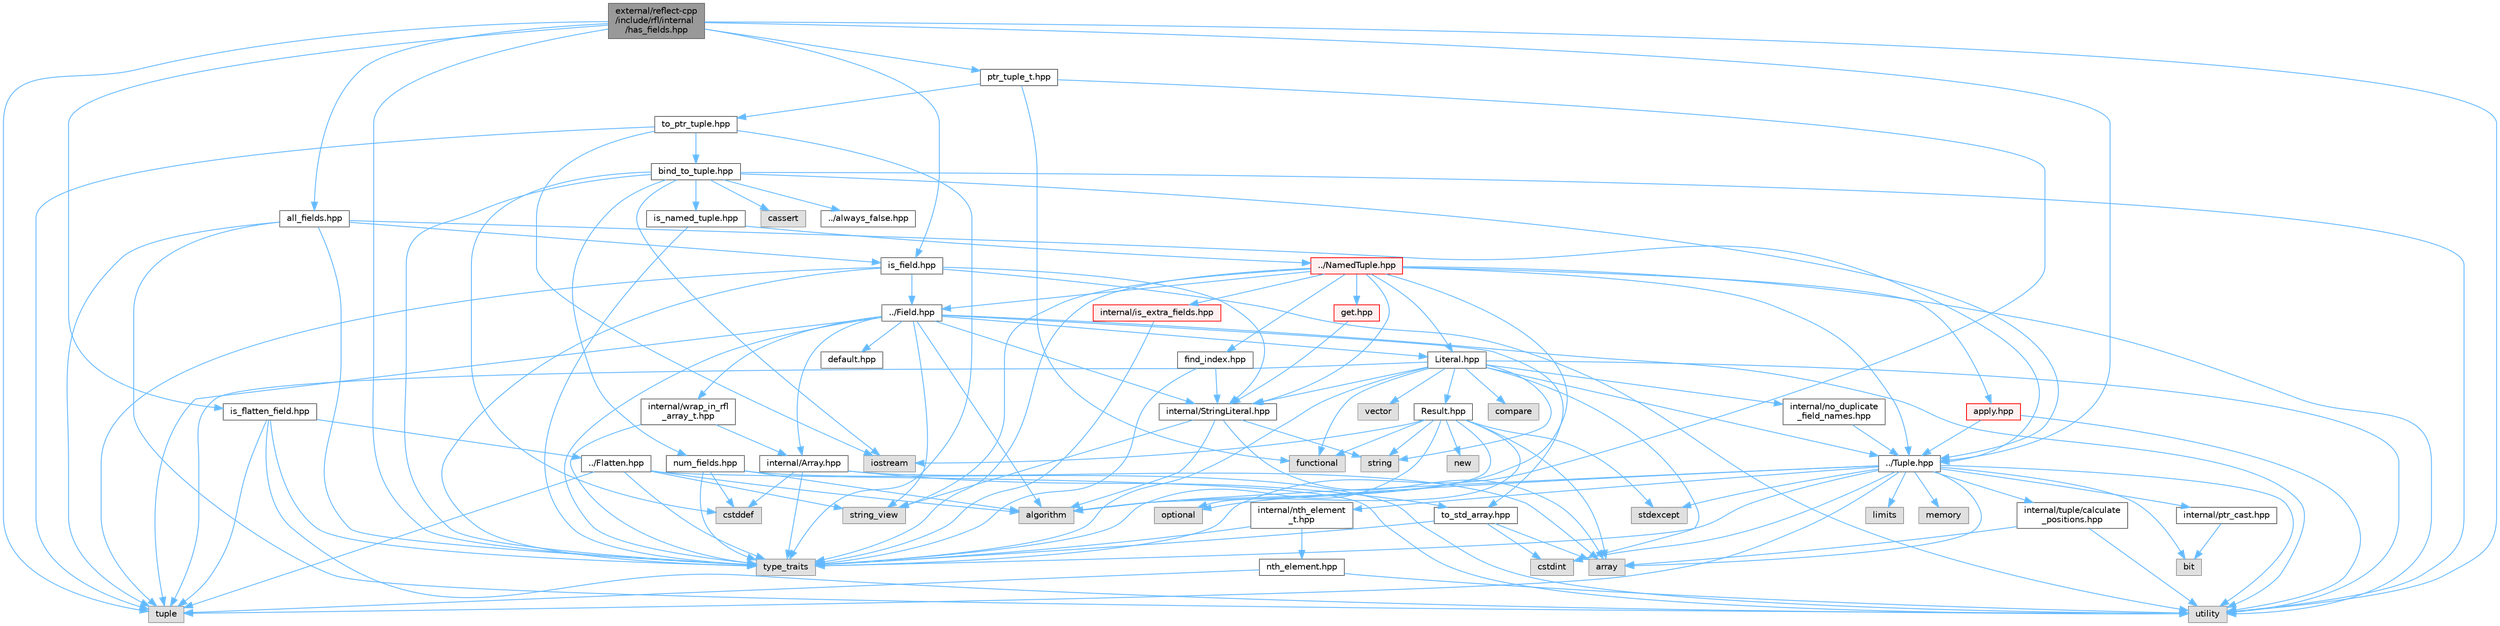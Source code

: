 digraph "external/reflect-cpp/include/rfl/internal/has_fields.hpp"
{
 // LATEX_PDF_SIZE
  bgcolor="transparent";
  edge [fontname=Helvetica,fontsize=10,labelfontname=Helvetica,labelfontsize=10];
  node [fontname=Helvetica,fontsize=10,shape=box,height=0.2,width=0.4];
  Node1 [id="Node000001",label="external/reflect-cpp\l/include/rfl/internal\l/has_fields.hpp",height=0.2,width=0.4,color="gray40", fillcolor="grey60", style="filled", fontcolor="black",tooltip=" "];
  Node1 -> Node2 [id="edge1_Node000001_Node000002",color="steelblue1",style="solid",tooltip=" "];
  Node2 [id="Node000002",label="tuple",height=0.2,width=0.4,color="grey60", fillcolor="#E0E0E0", style="filled",tooltip=" "];
  Node1 -> Node3 [id="edge2_Node000001_Node000003",color="steelblue1",style="solid",tooltip=" "];
  Node3 [id="Node000003",label="type_traits",height=0.2,width=0.4,color="grey60", fillcolor="#E0E0E0", style="filled",tooltip=" "];
  Node1 -> Node4 [id="edge3_Node000001_Node000004",color="steelblue1",style="solid",tooltip=" "];
  Node4 [id="Node000004",label="utility",height=0.2,width=0.4,color="grey60", fillcolor="#E0E0E0", style="filled",tooltip=" "];
  Node1 -> Node5 [id="edge4_Node000001_Node000005",color="steelblue1",style="solid",tooltip=" "];
  Node5 [id="Node000005",label="../Tuple.hpp",height=0.2,width=0.4,color="grey40", fillcolor="white", style="filled",URL="$_tuple_8hpp.html",tooltip=" "];
  Node5 -> Node6 [id="edge5_Node000005_Node000006",color="steelblue1",style="solid",tooltip=" "];
  Node6 [id="Node000006",label="algorithm",height=0.2,width=0.4,color="grey60", fillcolor="#E0E0E0", style="filled",tooltip=" "];
  Node5 -> Node7 [id="edge6_Node000005_Node000007",color="steelblue1",style="solid",tooltip=" "];
  Node7 [id="Node000007",label="array",height=0.2,width=0.4,color="grey60", fillcolor="#E0E0E0", style="filled",tooltip=" "];
  Node5 -> Node8 [id="edge7_Node000005_Node000008",color="steelblue1",style="solid",tooltip=" "];
  Node8 [id="Node000008",label="bit",height=0.2,width=0.4,color="grey60", fillcolor="#E0E0E0", style="filled",tooltip=" "];
  Node5 -> Node9 [id="edge8_Node000005_Node000009",color="steelblue1",style="solid",tooltip=" "];
  Node9 [id="Node000009",label="cstdint",height=0.2,width=0.4,color="grey60", fillcolor="#E0E0E0", style="filled",tooltip=" "];
  Node5 -> Node10 [id="edge9_Node000005_Node000010",color="steelblue1",style="solid",tooltip=" "];
  Node10 [id="Node000010",label="limits",height=0.2,width=0.4,color="grey60", fillcolor="#E0E0E0", style="filled",tooltip=" "];
  Node5 -> Node11 [id="edge10_Node000005_Node000011",color="steelblue1",style="solid",tooltip=" "];
  Node11 [id="Node000011",label="memory",height=0.2,width=0.4,color="grey60", fillcolor="#E0E0E0", style="filled",tooltip=" "];
  Node5 -> Node12 [id="edge11_Node000005_Node000012",color="steelblue1",style="solid",tooltip=" "];
  Node12 [id="Node000012",label="optional",height=0.2,width=0.4,color="grey60", fillcolor="#E0E0E0", style="filled",tooltip=" "];
  Node5 -> Node13 [id="edge12_Node000005_Node000013",color="steelblue1",style="solid",tooltip=" "];
  Node13 [id="Node000013",label="stdexcept",height=0.2,width=0.4,color="grey60", fillcolor="#E0E0E0", style="filled",tooltip=" "];
  Node5 -> Node2 [id="edge13_Node000005_Node000002",color="steelblue1",style="solid",tooltip=" "];
  Node5 -> Node3 [id="edge14_Node000005_Node000003",color="steelblue1",style="solid",tooltip=" "];
  Node5 -> Node4 [id="edge15_Node000005_Node000004",color="steelblue1",style="solid",tooltip=" "];
  Node5 -> Node14 [id="edge16_Node000005_Node000014",color="steelblue1",style="solid",tooltip=" "];
  Node14 [id="Node000014",label="internal/nth_element\l_t.hpp",height=0.2,width=0.4,color="grey40", fillcolor="white", style="filled",URL="$nth__element__t_8hpp.html",tooltip=" "];
  Node14 -> Node3 [id="edge17_Node000014_Node000003",color="steelblue1",style="solid",tooltip=" "];
  Node14 -> Node15 [id="edge18_Node000014_Node000015",color="steelblue1",style="solid",tooltip=" "];
  Node15 [id="Node000015",label="nth_element.hpp",height=0.2,width=0.4,color="grey40", fillcolor="white", style="filled",URL="$nth__element_8hpp.html",tooltip=" "];
  Node15 -> Node2 [id="edge19_Node000015_Node000002",color="steelblue1",style="solid",tooltip=" "];
  Node15 -> Node4 [id="edge20_Node000015_Node000004",color="steelblue1",style="solid",tooltip=" "];
  Node5 -> Node16 [id="edge21_Node000005_Node000016",color="steelblue1",style="solid",tooltip=" "];
  Node16 [id="Node000016",label="internal/ptr_cast.hpp",height=0.2,width=0.4,color="grey40", fillcolor="white", style="filled",URL="$ptr__cast_8hpp.html",tooltip=" "];
  Node16 -> Node8 [id="edge22_Node000016_Node000008",color="steelblue1",style="solid",tooltip=" "];
  Node5 -> Node17 [id="edge23_Node000005_Node000017",color="steelblue1",style="solid",tooltip=" "];
  Node17 [id="Node000017",label="internal/tuple/calculate\l_positions.hpp",height=0.2,width=0.4,color="grey40", fillcolor="white", style="filled",URL="$calculate__positions_8hpp.html",tooltip=" "];
  Node17 -> Node7 [id="edge24_Node000017_Node000007",color="steelblue1",style="solid",tooltip=" "];
  Node17 -> Node4 [id="edge25_Node000017_Node000004",color="steelblue1",style="solid",tooltip=" "];
  Node1 -> Node18 [id="edge26_Node000001_Node000018",color="steelblue1",style="solid",tooltip=" "];
  Node18 [id="Node000018",label="all_fields.hpp",height=0.2,width=0.4,color="grey40", fillcolor="white", style="filled",URL="$all__fields_8hpp.html",tooltip=" "];
  Node18 -> Node2 [id="edge27_Node000018_Node000002",color="steelblue1",style="solid",tooltip=" "];
  Node18 -> Node3 [id="edge28_Node000018_Node000003",color="steelblue1",style="solid",tooltip=" "];
  Node18 -> Node4 [id="edge29_Node000018_Node000004",color="steelblue1",style="solid",tooltip=" "];
  Node18 -> Node5 [id="edge30_Node000018_Node000005",color="steelblue1",style="solid",tooltip=" "];
  Node18 -> Node19 [id="edge31_Node000018_Node000019",color="steelblue1",style="solid",tooltip=" "];
  Node19 [id="Node000019",label="is_field.hpp",height=0.2,width=0.4,color="grey40", fillcolor="white", style="filled",URL="$is__field_8hpp.html",tooltip=" "];
  Node19 -> Node2 [id="edge32_Node000019_Node000002",color="steelblue1",style="solid",tooltip=" "];
  Node19 -> Node3 [id="edge33_Node000019_Node000003",color="steelblue1",style="solid",tooltip=" "];
  Node19 -> Node4 [id="edge34_Node000019_Node000004",color="steelblue1",style="solid",tooltip=" "];
  Node19 -> Node20 [id="edge35_Node000019_Node000020",color="steelblue1",style="solid",tooltip=" "];
  Node20 [id="Node000020",label="../Field.hpp",height=0.2,width=0.4,color="grey40", fillcolor="white", style="filled",URL="$_field_8hpp.html",tooltip=" "];
  Node20 -> Node6 [id="edge36_Node000020_Node000006",color="steelblue1",style="solid",tooltip=" "];
  Node20 -> Node21 [id="edge37_Node000020_Node000021",color="steelblue1",style="solid",tooltip=" "];
  Node21 [id="Node000021",label="string_view",height=0.2,width=0.4,color="grey60", fillcolor="#E0E0E0", style="filled",tooltip=" "];
  Node20 -> Node2 [id="edge38_Node000020_Node000002",color="steelblue1",style="solid",tooltip=" "];
  Node20 -> Node3 [id="edge39_Node000020_Node000003",color="steelblue1",style="solid",tooltip=" "];
  Node20 -> Node4 [id="edge40_Node000020_Node000004",color="steelblue1",style="solid",tooltip=" "];
  Node20 -> Node22 [id="edge41_Node000020_Node000022",color="steelblue1",style="solid",tooltip=" "];
  Node22 [id="Node000022",label="Literal.hpp",height=0.2,width=0.4,color="grey40", fillcolor="white", style="filled",URL="$_literal_8hpp.html",tooltip=" "];
  Node22 -> Node23 [id="edge42_Node000022_Node000023",color="steelblue1",style="solid",tooltip=" "];
  Node23 [id="Node000023",label="compare",height=0.2,width=0.4,color="grey60", fillcolor="#E0E0E0", style="filled",tooltip=" "];
  Node22 -> Node9 [id="edge43_Node000022_Node000009",color="steelblue1",style="solid",tooltip=" "];
  Node22 -> Node24 [id="edge44_Node000022_Node000024",color="steelblue1",style="solid",tooltip=" "];
  Node24 [id="Node000024",label="functional",height=0.2,width=0.4,color="grey60", fillcolor="#E0E0E0", style="filled",tooltip=" "];
  Node22 -> Node25 [id="edge45_Node000022_Node000025",color="steelblue1",style="solid",tooltip=" "];
  Node25 [id="Node000025",label="string",height=0.2,width=0.4,color="grey60", fillcolor="#E0E0E0", style="filled",tooltip=" "];
  Node22 -> Node2 [id="edge46_Node000022_Node000002",color="steelblue1",style="solid",tooltip=" "];
  Node22 -> Node3 [id="edge47_Node000022_Node000003",color="steelblue1",style="solid",tooltip=" "];
  Node22 -> Node4 [id="edge48_Node000022_Node000004",color="steelblue1",style="solid",tooltip=" "];
  Node22 -> Node26 [id="edge49_Node000022_Node000026",color="steelblue1",style="solid",tooltip=" "];
  Node26 [id="Node000026",label="vector",height=0.2,width=0.4,color="grey60", fillcolor="#E0E0E0", style="filled",tooltip=" "];
  Node22 -> Node27 [id="edge50_Node000022_Node000027",color="steelblue1",style="solid",tooltip=" "];
  Node27 [id="Node000027",label="Result.hpp",height=0.2,width=0.4,color="grey40", fillcolor="white", style="filled",URL="$_result_8hpp.html",tooltip=" "];
  Node27 -> Node6 [id="edge51_Node000027_Node000006",color="steelblue1",style="solid",tooltip=" "];
  Node27 -> Node7 [id="edge52_Node000027_Node000007",color="steelblue1",style="solid",tooltip=" "];
  Node27 -> Node24 [id="edge53_Node000027_Node000024",color="steelblue1",style="solid",tooltip=" "];
  Node27 -> Node28 [id="edge54_Node000027_Node000028",color="steelblue1",style="solid",tooltip=" "];
  Node28 [id="Node000028",label="iostream",height=0.2,width=0.4,color="grey60", fillcolor="#E0E0E0", style="filled",tooltip=" "];
  Node27 -> Node29 [id="edge55_Node000027_Node000029",color="steelblue1",style="solid",tooltip=" "];
  Node29 [id="Node000029",label="new",height=0.2,width=0.4,color="grey60", fillcolor="#E0E0E0", style="filled",tooltip=" "];
  Node27 -> Node12 [id="edge56_Node000027_Node000012",color="steelblue1",style="solid",tooltip=" "];
  Node27 -> Node13 [id="edge57_Node000027_Node000013",color="steelblue1",style="solid",tooltip=" "];
  Node27 -> Node25 [id="edge58_Node000027_Node000025",color="steelblue1",style="solid",tooltip=" "];
  Node27 -> Node3 [id="edge59_Node000027_Node000003",color="steelblue1",style="solid",tooltip=" "];
  Node22 -> Node5 [id="edge60_Node000022_Node000005",color="steelblue1",style="solid",tooltip=" "];
  Node22 -> Node30 [id="edge61_Node000022_Node000030",color="steelblue1",style="solid",tooltip=" "];
  Node30 [id="Node000030",label="internal/StringLiteral.hpp",height=0.2,width=0.4,color="grey40", fillcolor="white", style="filled",URL="$_string_literal_8hpp.html",tooltip=" "];
  Node30 -> Node6 [id="edge62_Node000030_Node000006",color="steelblue1",style="solid",tooltip=" "];
  Node30 -> Node7 [id="edge63_Node000030_Node000007",color="steelblue1",style="solid",tooltip=" "];
  Node30 -> Node25 [id="edge64_Node000030_Node000025",color="steelblue1",style="solid",tooltip=" "];
  Node30 -> Node21 [id="edge65_Node000030_Node000021",color="steelblue1",style="solid",tooltip=" "];
  Node22 -> Node31 [id="edge66_Node000022_Node000031",color="steelblue1",style="solid",tooltip=" "];
  Node31 [id="Node000031",label="internal/no_duplicate\l_field_names.hpp",height=0.2,width=0.4,color="grey40", fillcolor="white", style="filled",URL="$no__duplicate__field__names_8hpp.html",tooltip=" "];
  Node31 -> Node5 [id="edge67_Node000031_Node000005",color="steelblue1",style="solid",tooltip=" "];
  Node20 -> Node32 [id="edge68_Node000020_Node000032",color="steelblue1",style="solid",tooltip=" "];
  Node32 [id="Node000032",label="default.hpp",height=0.2,width=0.4,color="grey40", fillcolor="white", style="filled",URL="$default_8hpp.html",tooltip=" "];
  Node20 -> Node33 [id="edge69_Node000020_Node000033",color="steelblue1",style="solid",tooltip=" "];
  Node33 [id="Node000033",label="internal/Array.hpp",height=0.2,width=0.4,color="grey40", fillcolor="white", style="filled",URL="$_array_8hpp.html",tooltip=" "];
  Node33 -> Node7 [id="edge70_Node000033_Node000007",color="steelblue1",style="solid",tooltip=" "];
  Node33 -> Node34 [id="edge71_Node000033_Node000034",color="steelblue1",style="solid",tooltip=" "];
  Node34 [id="Node000034",label="cstddef",height=0.2,width=0.4,color="grey60", fillcolor="#E0E0E0", style="filled",tooltip=" "];
  Node33 -> Node3 [id="edge72_Node000033_Node000003",color="steelblue1",style="solid",tooltip=" "];
  Node33 -> Node35 [id="edge73_Node000033_Node000035",color="steelblue1",style="solid",tooltip=" "];
  Node35 [id="Node000035",label="to_std_array.hpp",height=0.2,width=0.4,color="grey40", fillcolor="white", style="filled",URL="$to__std__array_8hpp.html",tooltip=" "];
  Node35 -> Node7 [id="edge74_Node000035_Node000007",color="steelblue1",style="solid",tooltip=" "];
  Node35 -> Node9 [id="edge75_Node000035_Node000009",color="steelblue1",style="solid",tooltip=" "];
  Node35 -> Node3 [id="edge76_Node000035_Node000003",color="steelblue1",style="solid",tooltip=" "];
  Node20 -> Node30 [id="edge77_Node000020_Node000030",color="steelblue1",style="solid",tooltip=" "];
  Node20 -> Node35 [id="edge78_Node000020_Node000035",color="steelblue1",style="solid",tooltip=" "];
  Node20 -> Node36 [id="edge79_Node000020_Node000036",color="steelblue1",style="solid",tooltip=" "];
  Node36 [id="Node000036",label="internal/wrap_in_rfl\l_array_t.hpp",height=0.2,width=0.4,color="grey40", fillcolor="white", style="filled",URL="$wrap__in__rfl__array__t_8hpp.html",tooltip=" "];
  Node36 -> Node3 [id="edge80_Node000036_Node000003",color="steelblue1",style="solid",tooltip=" "];
  Node36 -> Node33 [id="edge81_Node000036_Node000033",color="steelblue1",style="solid",tooltip=" "];
  Node19 -> Node30 [id="edge82_Node000019_Node000030",color="steelblue1",style="solid",tooltip=" "];
  Node1 -> Node19 [id="edge83_Node000001_Node000019",color="steelblue1",style="solid",tooltip=" "];
  Node1 -> Node37 [id="edge84_Node000001_Node000037",color="steelblue1",style="solid",tooltip=" "];
  Node37 [id="Node000037",label="is_flatten_field.hpp",height=0.2,width=0.4,color="grey40", fillcolor="white", style="filled",URL="$is__flatten__field_8hpp.html",tooltip=" "];
  Node37 -> Node2 [id="edge85_Node000037_Node000002",color="steelblue1",style="solid",tooltip=" "];
  Node37 -> Node3 [id="edge86_Node000037_Node000003",color="steelblue1",style="solid",tooltip=" "];
  Node37 -> Node4 [id="edge87_Node000037_Node000004",color="steelblue1",style="solid",tooltip=" "];
  Node37 -> Node38 [id="edge88_Node000037_Node000038",color="steelblue1",style="solid",tooltip=" "];
  Node38 [id="Node000038",label="../Flatten.hpp",height=0.2,width=0.4,color="grey40", fillcolor="white", style="filled",URL="$_flatten_8hpp.html",tooltip=" "];
  Node38 -> Node6 [id="edge89_Node000038_Node000006",color="steelblue1",style="solid",tooltip=" "];
  Node38 -> Node21 [id="edge90_Node000038_Node000021",color="steelblue1",style="solid",tooltip=" "];
  Node38 -> Node2 [id="edge91_Node000038_Node000002",color="steelblue1",style="solid",tooltip=" "];
  Node38 -> Node3 [id="edge92_Node000038_Node000003",color="steelblue1",style="solid",tooltip=" "];
  Node38 -> Node4 [id="edge93_Node000038_Node000004",color="steelblue1",style="solid",tooltip=" "];
  Node1 -> Node39 [id="edge94_Node000001_Node000039",color="steelblue1",style="solid",tooltip=" "];
  Node39 [id="Node000039",label="ptr_tuple_t.hpp",height=0.2,width=0.4,color="grey40", fillcolor="white", style="filled",URL="$ptr__tuple__t_8hpp.html",tooltip=" "];
  Node39 -> Node24 [id="edge95_Node000039_Node000024",color="steelblue1",style="solid",tooltip=" "];
  Node39 -> Node3 [id="edge96_Node000039_Node000003",color="steelblue1",style="solid",tooltip=" "];
  Node39 -> Node40 [id="edge97_Node000039_Node000040",color="steelblue1",style="solid",tooltip=" "];
  Node40 [id="Node000040",label="to_ptr_tuple.hpp",height=0.2,width=0.4,color="grey40", fillcolor="white", style="filled",URL="$to__ptr__tuple_8hpp.html",tooltip=" "];
  Node40 -> Node28 [id="edge98_Node000040_Node000028",color="steelblue1",style="solid",tooltip=" "];
  Node40 -> Node2 [id="edge99_Node000040_Node000002",color="steelblue1",style="solid",tooltip=" "];
  Node40 -> Node3 [id="edge100_Node000040_Node000003",color="steelblue1",style="solid",tooltip=" "];
  Node40 -> Node41 [id="edge101_Node000040_Node000041",color="steelblue1",style="solid",tooltip=" "];
  Node41 [id="Node000041",label="bind_to_tuple.hpp",height=0.2,width=0.4,color="grey40", fillcolor="white", style="filled",URL="$bind__to__tuple_8hpp.html",tooltip=" "];
  Node41 -> Node42 [id="edge102_Node000041_Node000042",color="steelblue1",style="solid",tooltip=" "];
  Node42 [id="Node000042",label="cassert",height=0.2,width=0.4,color="grey60", fillcolor="#E0E0E0", style="filled",tooltip=" "];
  Node41 -> Node34 [id="edge103_Node000041_Node000034",color="steelblue1",style="solid",tooltip=" "];
  Node41 -> Node28 [id="edge104_Node000041_Node000028",color="steelblue1",style="solid",tooltip=" "];
  Node41 -> Node3 [id="edge105_Node000041_Node000003",color="steelblue1",style="solid",tooltip=" "];
  Node41 -> Node4 [id="edge106_Node000041_Node000004",color="steelblue1",style="solid",tooltip=" "];
  Node41 -> Node5 [id="edge107_Node000041_Node000005",color="steelblue1",style="solid",tooltip=" "];
  Node41 -> Node43 [id="edge108_Node000041_Node000043",color="steelblue1",style="solid",tooltip=" "];
  Node43 [id="Node000043",label="../always_false.hpp",height=0.2,width=0.4,color="grey40", fillcolor="white", style="filled",URL="$always__false_8hpp.html",tooltip=" "];
  Node41 -> Node44 [id="edge109_Node000041_Node000044",color="steelblue1",style="solid",tooltip=" "];
  Node44 [id="Node000044",label="is_named_tuple.hpp",height=0.2,width=0.4,color="grey40", fillcolor="white", style="filled",URL="$is__named__tuple_8hpp.html",tooltip=" "];
  Node44 -> Node3 [id="edge110_Node000044_Node000003",color="steelblue1",style="solid",tooltip=" "];
  Node44 -> Node45 [id="edge111_Node000044_Node000045",color="steelblue1",style="solid",tooltip=" "];
  Node45 [id="Node000045",label="../NamedTuple.hpp",height=0.2,width=0.4,color="red", fillcolor="#FFF0F0", style="filled",URL="$_named_tuple_8hpp.html",tooltip=" "];
  Node45 -> Node6 [id="edge112_Node000045_Node000006",color="steelblue1",style="solid",tooltip=" "];
  Node45 -> Node21 [id="edge113_Node000045_Node000021",color="steelblue1",style="solid",tooltip=" "];
  Node45 -> Node3 [id="edge114_Node000045_Node000003",color="steelblue1",style="solid",tooltip=" "];
  Node45 -> Node4 [id="edge115_Node000045_Node000004",color="steelblue1",style="solid",tooltip=" "];
  Node45 -> Node20 [id="edge116_Node000045_Node000020",color="steelblue1",style="solid",tooltip=" "];
  Node45 -> Node22 [id="edge117_Node000045_Node000022",color="steelblue1",style="solid",tooltip=" "];
  Node45 -> Node5 [id="edge118_Node000045_Node000005",color="steelblue1",style="solid",tooltip=" "];
  Node45 -> Node46 [id="edge119_Node000045_Node000046",color="steelblue1",style="solid",tooltip=" "];
  Node46 [id="Node000046",label="apply.hpp",height=0.2,width=0.4,color="red", fillcolor="#FFF0F0", style="filled",URL="$apply_8hpp.html",tooltip=" "];
  Node46 -> Node4 [id="edge120_Node000046_Node000004",color="steelblue1",style="solid",tooltip=" "];
  Node46 -> Node5 [id="edge121_Node000046_Node000005",color="steelblue1",style="solid",tooltip=" "];
  Node45 -> Node48 [id="edge122_Node000045_Node000048",color="steelblue1",style="solid",tooltip=" "];
  Node48 [id="Node000048",label="get.hpp",height=0.2,width=0.4,color="red", fillcolor="#FFF0F0", style="filled",URL="$get_8hpp.html",tooltip=" "];
  Node48 -> Node30 [id="edge123_Node000048_Node000030",color="steelblue1",style="solid",tooltip=" "];
  Node45 -> Node30 [id="edge124_Node000045_Node000030",color="steelblue1",style="solid",tooltip=" "];
  Node45 -> Node51 [id="edge125_Node000045_Node000051",color="steelblue1",style="solid",tooltip=" "];
  Node51 [id="Node000051",label="find_index.hpp",height=0.2,width=0.4,color="grey40", fillcolor="white", style="filled",URL="$find__index_8hpp.html",tooltip=" "];
  Node51 -> Node3 [id="edge126_Node000051_Node000003",color="steelblue1",style="solid",tooltip=" "];
  Node51 -> Node30 [id="edge127_Node000051_Node000030",color="steelblue1",style="solid",tooltip=" "];
  Node45 -> Node52 [id="edge128_Node000045_Node000052",color="steelblue1",style="solid",tooltip=" "];
  Node52 [id="Node000052",label="internal/is_extra_fields.hpp",height=0.2,width=0.4,color="red", fillcolor="#FFF0F0", style="filled",URL="$is__extra__fields_8hpp.html",tooltip=" "];
  Node52 -> Node3 [id="edge129_Node000052_Node000003",color="steelblue1",style="solid",tooltip=" "];
  Node41 -> Node59 [id="edge130_Node000041_Node000059",color="steelblue1",style="solid",tooltip=" "];
  Node59 [id="Node000059",label="num_fields.hpp",height=0.2,width=0.4,color="grey40", fillcolor="white", style="filled",URL="$num__fields_8hpp.html",tooltip=" "];
  Node59 -> Node6 [id="edge131_Node000059_Node000006",color="steelblue1",style="solid",tooltip=" "];
  Node59 -> Node34 [id="edge132_Node000059_Node000034",color="steelblue1",style="solid",tooltip=" "];
  Node59 -> Node3 [id="edge133_Node000059_Node000003",color="steelblue1",style="solid",tooltip=" "];
  Node59 -> Node4 [id="edge134_Node000059_Node000004",color="steelblue1",style="solid",tooltip=" "];
}
